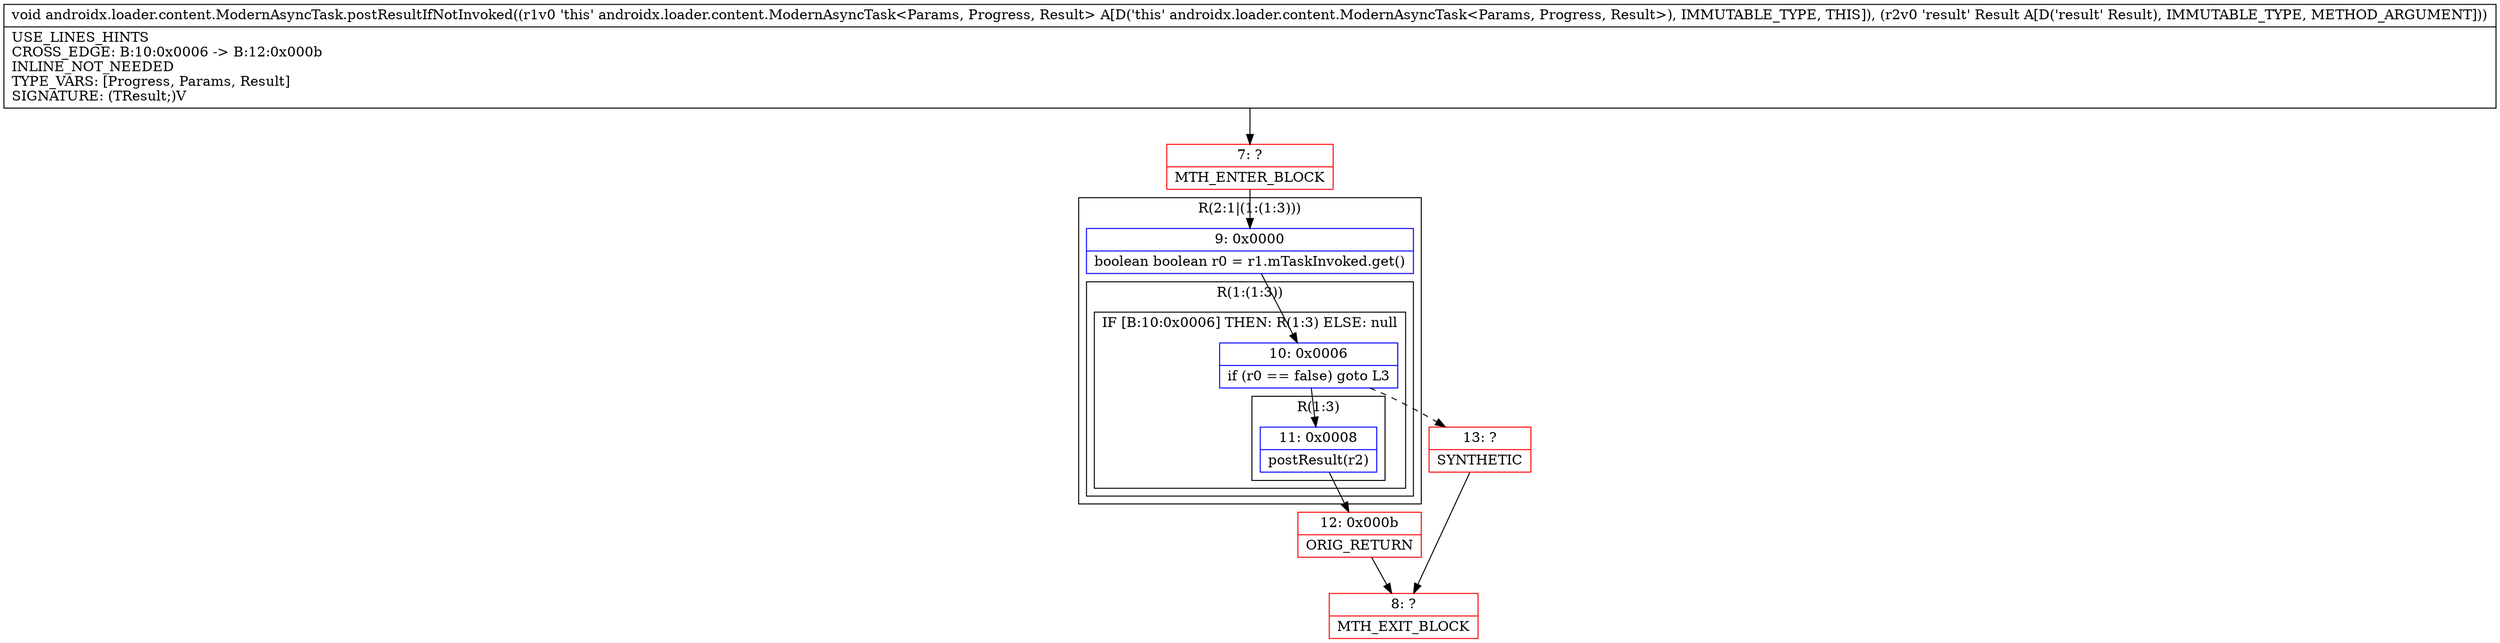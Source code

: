 digraph "CFG forandroidx.loader.content.ModernAsyncTask.postResultIfNotInvoked(Ljava\/lang\/Object;)V" {
subgraph cluster_Region_661722829 {
label = "R(2:1|(1:(1:3)))";
node [shape=record,color=blue];
Node_9 [shape=record,label="{9\:\ 0x0000|boolean boolean r0 = r1.mTaskInvoked.get()\l}"];
subgraph cluster_Region_1698528105 {
label = "R(1:(1:3))";
node [shape=record,color=blue];
subgraph cluster_IfRegion_761817256 {
label = "IF [B:10:0x0006] THEN: R(1:3) ELSE: null";
node [shape=record,color=blue];
Node_10 [shape=record,label="{10\:\ 0x0006|if (r0 == false) goto L3\l}"];
subgraph cluster_Region_38136214 {
label = "R(1:3)";
node [shape=record,color=blue];
Node_11 [shape=record,label="{11\:\ 0x0008|postResult(r2)\l}"];
}
}
}
}
Node_7 [shape=record,color=red,label="{7\:\ ?|MTH_ENTER_BLOCK\l}"];
Node_12 [shape=record,color=red,label="{12\:\ 0x000b|ORIG_RETURN\l}"];
Node_8 [shape=record,color=red,label="{8\:\ ?|MTH_EXIT_BLOCK\l}"];
Node_13 [shape=record,color=red,label="{13\:\ ?|SYNTHETIC\l}"];
MethodNode[shape=record,label="{void androidx.loader.content.ModernAsyncTask.postResultIfNotInvoked((r1v0 'this' androidx.loader.content.ModernAsyncTask\<Params, Progress, Result\> A[D('this' androidx.loader.content.ModernAsyncTask\<Params, Progress, Result\>), IMMUTABLE_TYPE, THIS]), (r2v0 'result' Result A[D('result' Result), IMMUTABLE_TYPE, METHOD_ARGUMENT]))  | USE_LINES_HINTS\lCROSS_EDGE: B:10:0x0006 \-\> B:12:0x000b\lINLINE_NOT_NEEDED\lTYPE_VARS: [Progress, Params, Result]\lSIGNATURE: (TResult;)V\l}"];
MethodNode -> Node_7;Node_9 -> Node_10;
Node_10 -> Node_11;
Node_10 -> Node_13[style=dashed];
Node_11 -> Node_12;
Node_7 -> Node_9;
Node_12 -> Node_8;
Node_13 -> Node_8;
}

